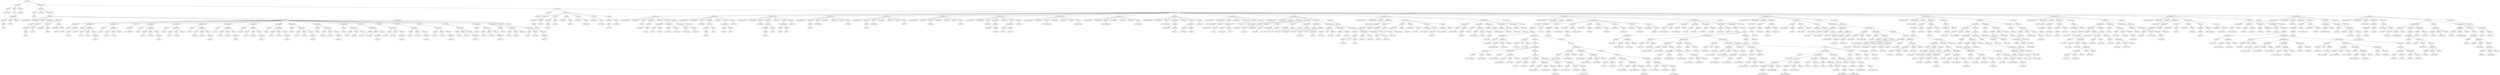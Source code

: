 digraph {
	ordering = out;
	ExpLogic41 -> "Value61: true";
	ExpLogic40 -> "Value60: true";
	StatAssignId91 -> ExpId392;
	StatAssignId91 -> ExpLogic40;
	ExpId392 -> "Id392: ntb";
	StatBraces17 -> StatList39;
	ExpList76 -> ExpMethod77;
	ExpId391 -> "Id391: GetRight";
	ExpId390 -> "Id390: node";
	ExpId389 -> "Id389: RecPrint";
	ExpMethod76 -> ExpThis12;
	ExpMethod76 -> ExpId389;
	ExpMethod76 -> ExpList76;
	StatConditional19 -> ExpMethod75;
	StatConditional19 -> StatBraces17;
	StatConditional19 -> StatAssignId91;
	ExpId387 -> "Id387: GetHas_Right";
	StatPrint8 -> ExpMethod74;
	ExpMethod74 -> ExpId384;
	ExpMethod74 -> ExpId385;
	ExpMethod74 -> ExpList74;
	ExpId384 -> "Id384: node";
	StatList37 -> StatConditional18;
	StatList37 -> StatPrint8;
	StatList37 -> StatConditional19;
	ExpLogic39 -> "Value59: true";
	ExpId383 -> "Id383: ntb";
	StatBraces16 -> StatList38;
	StatList38 -> StatAssignId88;
	ExpList72 -> ExpMethod73;
	ExpId382 -> "Id382: GetLeft";
	ExpMethod73 -> ExpId381;
	ExpMethod73 -> ExpId382;
	ExpMethod73 -> ExpList73;
	ExpId380 -> "Id380: RecPrint";
	ExpMethod72 -> ExpThis11;
	ExpMethod72 -> ExpId380;
	ExpMethod72 -> ExpList72;
	StatAssignId88 -> ExpId379;
	StatAssignId88 -> ExpMethod72;
	ExpId378 -> "Id378: GetHas_Left";
	ExpMethod71 -> ExpId377;
	ExpMethod71 -> ExpId378;
	ExpMethod71 -> ExpList71;
	ExpId377 -> "Id377: node";
	ExpId376 -> "Id376: ntb";
	ExpId375 -> "Id375: node";
	MethArg17 -> TypeModId20;
	MethArg17 -> ExpId375;
	ExpId373 -> "Id373: RecPrint";
	MethDecl20 -> AccessModPublic20;
	MethDecl20 -> TypeModBool32;
	MethDecl20 -> ExpId373;
	MethDecl20 -> MethArgList20;
	MethDecl20 -> VarDeclList22;
	MethDecl20 -> StatList37;
	MethDecl20 -> ExpLogic41;
	ExpLogic38 -> "Value58: true";
	ExpList70 -> ExpId372;
	ExpId371 -> "Id371: RecPrint";
	StatAssignId87 -> ExpId370;
	StatAssignId87 -> ExpMethod70;
	StatList36 -> StatAssignId86;
	StatList36 -> StatAssignId87;
	ExpId368 -> "Id368: ntb";
	VarDecl33 -> TypeModBool31;
	VarDecl33 -> ExpId368;
	VarDeclList21 -> VarDecl32;
	VarDeclList21 -> VarDecl33;
	TypeModId19 -> ExpId366;
	ExpId365 -> "Id365: Print";
	MethDecl19 -> AccessModPublic19;
	MethDecl19 -> TypeModBool30;
	MethDecl19 -> ExpId365;
	MethDecl19 -> MethArgList19;
	MethDecl19 -> VarDeclList21;
	MethDecl19 -> StatList36;
	MethDecl19 -> ExpLogic38;
	ExpId364 -> "Id364: ifound";
	ExpMethod29 -> ExpId175;
	ExpMethod29 -> ExpId176;
	ExpMethod29 -> ExpList29;
	ExpId175 -> "Id175: current_node";
	ExpList6 -> ExpNumber4;
	StatAssignId38 -> ExpId171;
	StatAssignId38 -> ExpMethod28;
	ExpId341 -> "Id341: ifound";
	ExpId169 -> "Id169: GetRight";
	StatConditional4 -> ExpMethod26;
	StatConditional4 -> StatAssignId36;
	StatConditional4 -> StatBraces4;
	ExpId166 -> "Id166: GetHas_Right";
	ExpMethod26 -> ExpId165;
	ExpMethod26 -> ExpId166;
	ExpMethod26 -> ExpList26;
	ExpId165 -> "Id165: current_node";
	ExpId10 -> "Id10: root";
	ExpId162 -> "Id162: current_node";
	ExpId245 -> "Id245: GetHas_Left";
	MethArg0 -> TypeModInt3;
	MethArg0 -> ExpId74;
	ExpId168 -> "Id168: current_node";
	ExpId25 -> "Id25: root";
	ExpId344 -> "Id344: current_node";
	ExpMethod24 -> ExpId159;
	ExpMethod24 -> ExpId160;
	ExpMethod24 -> ExpList24;
	StatAssignId34 -> ExpId158;
	StatAssignId34 -> ExpMethod24;
	ExpId61 -> "Id61: root";
	ExpId158 -> "Id158: ntb";
	StatAssignId72 -> ExpId320;
	StatAssignId72 -> ExpId321;
	ExpId314 -> "Id314: ntb";
	ExpMethod23 -> ExpId155;
	ExpMethod23 -> ExpId156;
	ExpMethod23 -> ExpList23;
	StatWhileLoop3 -> ExpMethod58;
	StatWhileLoop3 -> StatBraces13;
	StatList8 -> StatAssignId19;
	ExpMethod22 -> ExpId152;
	ExpMethod22 -> ExpId153;
	ExpMethod22 -> ExpList22;
	StatAssignId22 -> ExpId118;
	StatAssignId22 -> ExpLogic8;
	ExpId313 -> "Id313: GetHas_Left";
	ExpId152 -> "Id152: current_node";
	ExpId84 -> "Id84: SetLeft";
	ExpId385 -> "Id385: GetKey";
	ExpId151 -> "Id151: key_aux";
	ExpId242 -> "Id242: auxkey1";
	StatAssignId31 -> ExpId147;
	StatAssignId31 -> ExpMethod21;
	MethArgList10 -> MethArg4;
	ExpId146 -> "Id146: cont";
	ExpMethod75 -> ExpId386;
	ExpMethod75 -> ExpId387;
	ExpMethod75 -> ExpList75;
	ExpLogic12 -> "Value30: true";
	StatAssignId30 -> ExpId145;
	StatAssignId30 -> ExpLogic12;
	StatBraces2 -> StatList17;
	StatPrint5 -> ExpMethod15;
	StatAssignId29 -> ExpId144;
	StatAssignId29 -> ExpThis0;
	VarDecl8 -> TypeModId3;
	VarDecl8 -> ExpId72;
	ExpId81 -> "Id81: rn";
	ExpId112 -> "Id112: val";
	ExpId246 -> "Id246: ntb";
	StatAssignId28 -> ExpId140;
	StatAssignId28 -> ExpMethod20;
	ExpMethod43 -> ExpId257;
	ExpMethod43 -> ExpId258;
	ExpMethod43 -> ExpList43;
	ExpMethod28 -> ExpId172;
	ExpMethod28 -> ExpId173;
	ExpMethod28 -> ExpList28;
	ExpNewId2 -> ExpId139;
	ExpId78 -> "Id78: has_right";
	ExpId137 -> "Id137: current_node";
	StatAssignId33 -> ExpId157;
	StatAssignId33 -> ExpLogic13;
	VarDecl15 -> TypeModId9;
	VarDecl15 -> ExpId137;
	ExpId136 -> "Id136: Tree";
	ExpId135 -> "Id135: key_aux";
	MethArg5 -> TypeModBool12;
	MethArg5 -> ExpId110;
	TypeModId8 -> ExpId131;
	MethArgList13 -> MethArg8;
	ExpMethod35 -> ExpNegate1;
	ExpMethod35 -> ExpId220;
	ExpMethod35 -> ExpList35;
	MethArg8 -> TypeModInt9;
	MethArg8 -> ExpId130;
	ExpId290 -> "Id290: SetKey";
	ExpId154 -> "Id154: current_node";
	ExpId128 -> "Id128: ntb";
	VarDecl3 -> TypeModId1;
	VarDecl3 -> ExpId65;
	StatAssignId25 -> ExpId126;
	StatAssignId25 -> ExpLogic10;
	ExpId281 -> "Id281: Tree";
	ExpId130 -> "Id130: v_key";
	TypeModId20 -> ExpId374;
	StatConditional2 -> ExpBinary3;
	StatConditional2 -> StatBraces1;
	StatConditional2 -> StatBraces3;
	ExpId155 -> "Id155: current_node";
	ExpBinary2 -> ExpId124;
	ExpBinary2 -> Less1;
	ExpBinary2 -> ExpId125;
	ExpId320 -> "Id320: p_node";
	ExpMethod9 -> ExpId37;
	ExpMethod9 -> ExpId38;
	ExpMethod9 -> ExpList9;
	StatAssignId60 -> ExpId256;
	StatAssignId60 -> ExpMethod43;
	ExpId121 -> "Id121: num1";
	VarDeclList18 -> VarDecl26;
	ExpId116 -> "Id116: ntb";
	VarDecl9 -> TypeModBool14;
	VarDecl9 -> ExpId116;
	VarDecl11 -> TypeModId8;
	VarDecl11 -> ExpId132;
	ExpMethod44 -> ExpMethod45;
	ExpMethod44 -> ExpId262;
	ExpMethod44 -> ExpList45;
	ExpId304 -> "Id304: p_node";
	ExpId3 -> "Id3: Start";
	ExpId115 -> "Id115: num2";
	ExpList16 -> ExpNumber13;
	MethArg6 -> TypeModInt6;
	MethArg6 -> ExpId114;
	MethDecl12 -> AccessModPublic12;
	MethDecl12 -> TypeModBool13;
	MethDecl12 -> ExpId113;
	MethDecl12 -> MethArgList12;
	MethDecl12 -> VarDeclList14;
	MethDecl12 -> StatList13;
	MethDecl12 -> ExpId128;
	ExpMethod20 -> ExpId141;
	ExpMethod20 -> ExpId142;
	ExpMethod20 -> ExpList20;
	ExpLogic7 -> "Value24: true";
	ExpId126 -> "Id126: ntb";
	StatAssignId21 -> ExpId111;
	StatAssignId21 -> ExpId112;
	ExpLogic16 -> "Value34: true";
	MethArgList11 -> MethArg5;
	ExpNewId0 -> ExpId2;
	ExpLogic6 -> "Value23: true";
	StatConditional8 -> ExpMethod33;
	StatConditional8 -> StatBraces7;
	StatConditional8 -> StatAssignId51;
	ExpId303 -> "Id303: ntb";
	StatList11 -> StatAssignId20;
	StatAssignId10 -> ExpId39;
	StatAssignId10 -> ExpMethod10;
	StatAssignId20 -> ExpId107;
	StatAssignId20 -> ExpId108;
	ExpId256 -> "Id256: auxkey1";
	ExpId106 -> "Id106: val";
	StatAssignId61 -> ExpId259;
	StatAssignId61 -> ExpMethod44;
	ExpLogic15 -> "Value33: false";
	ExpId44 -> "Id44: Print";
	ExpId183 -> "Id183: parent_node";
	MethDecl9 -> AccessModPublic9;
	MethDecl9 -> TypeModBool8;
	MethDecl9 -> ExpId103;
	MethDecl9 -> MethArgList9;
	MethDecl9 -> VarDeclList11;
	MethDecl9 -> StatList10;
	MethDecl9 -> ExpId104;
	ExpId100 -> "Id100: v_key";
	StatAssignId19 -> ExpId99;
	StatAssignId19 -> ExpId100;
	ExpId230 -> "Id230: parent_node";
	ExpLogic19 -> "Value37: false";
	ExpId99 -> "Id99: key";
	MethArgList7 -> MethArg3;
	MethArg2 -> TypeModId5;
	MethArg2 -> ExpId86;
	ExpId174 -> "Id174: ntb";
	ExpId98 -> "Id98: v_key";
	MethArg3 -> TypeModInt5;
	MethArg3 -> ExpId98;
	VarDecl32 -> TypeModId19;
	VarDecl32 -> ExpId367;
	StatPrint7 -> ExpMethod19;
	ExpNumber17 -> "Value26: 1";
	ExpMethod40 -> ExpThis5;
	ExpMethod40 -> ExpId247;
	ExpMethod40 -> ExpList40;
	VarDeclList15 -> VarDecl11;
	VarDeclList15 -> VarDecl12;
	VarDeclList15 -> VarDecl13;
	VarDeclList15 -> VarDecl14;
	VarDeclList15 -> VarDecl15;
	ExpId92 -> "Id92: Tree";
	VarDecl23 -> TypeModBool24;
	VarDecl23 -> ExpId241;
	ExpId91 -> "Id91: right";
	StatAssignId17 -> ExpId82;
	StatAssignId17 -> ExpId83;
	ExpId160 -> "Id160: SetHas_Left";
	ExpId11 -> "Id11: Tree";
	ExpId335 -> "Id335: ifound";
	ExpId90 -> "Id90: GetRight";
	StatConditional0 -> ExpBinary1;
	StatConditional0 -> StatAssignId24;
	StatConditional0 -> StatConditional1;
	ExpId27 -> "Id27: ntb";
	ExpNegate2 -> ExpId221;
	TypeModId6 -> ExpId89;
	StatAssignId62 -> ExpId266;
	StatAssignId62 -> ExpMethod47;
	ExpId89 -> "Id89: Tree";
	ExpId182 -> "Id182: Tree";
	ExpId122 -> "Id122: num2";
	ExpId315 -> "Id315: c_node";
	ExpLogic13 -> "Value31: false";
	StatWhileLoop0 -> ExpId146;
	StatWhileLoop0 -> StatBraces0;
	ExpId26 -> "Id26: Insert";
	StatAssignId80 -> ExpId350;
	StatAssignId80 -> ExpMethod67;
	StatList35 -> StatAssignId84;
	StatList35 -> StatAssignId85;
	ExpLogic8 -> "Value25: false";
	ExpId185 -> "Id185: found";
	ExpId87 -> "Id87: left";
	ExpId15 -> "Id15: ntb";
	ExpId278 -> "Id278: p_node";
	ExpId86 -> "Id86: ln";
	ExpId85 -> "Id85: Tree";
	ExpId241 -> "Id241: ntb";
	ExpId300 -> "Id300: p_node";
	MethDecl3 -> AccessModPublic3;
	MethDecl3 -> TypeModBool5;
	MethDecl3 -> ExpId84;
	MethDecl3 -> MethArgList3;
	MethDecl3 -> VarDeclList5;
	MethDecl3 -> StatList4;
	MethDecl3 -> ExpLogic4;
	ExpId201 -> "Id201: GetHas_Left";
	ExpLogic3 -> "Value20: true";
	ExpBinary5 -> ExpId208;
	ExpBinary5 -> Less4;
	ExpBinary5 -> ExpId209;
	StatList3 -> StatAssignId17;
	ExpId366 -> "Id366: Tree";
	ExpId88 -> "Id88: ln";
	ExpId134 -> "Id134: cont";
	ExpLogic22 -> "Value40: false";
	MethDecl11 -> AccessModPublic11;
	MethDecl11 -> TypeModBool11;
	MethDecl11 -> ExpId109;
	MethDecl11 -> MethArgList11;
	MethDecl11 -> VarDeclList13;
	MethDecl11 -> StatList12;
	MethDecl11 -> ExpLogic7;
	ExpBinary0 -> ExpId120;
	ExpBinary0 -> Plus0;
	ExpBinary0 -> ExpNumber17;
	ExpId83 -> "Id83: rn";
	ExpId29 -> "Id29: Insert";
	StatAssignId37 -> ExpId170;
	StatAssignId37 -> ExpLogic15;
	ExpId145 -> "Id145: cont";
	ExpMethod17 -> ExpId56;
	ExpMethod17 -> ExpId57;
	ExpMethod17 -> ExpList17;
	StatAssignId36 -> ExpId167;
	StatAssignId36 -> ExpMethod27;
	MethArgList3 -> MethArg2;
	ExpId319 -> "Id319: GetKey";
	StatBraces15 -> StatList35;
	ExpId40 -> "Id40: root";
	StatAssignId9 -> ExpId36;
	StatAssignId9 -> ExpMethod9;
	ExpId5 -> "Id5: Start";
	StatAssignId49 -> ExpId212;
	StatAssignId49 -> ExpId213;
	ExpId150 -> "Id150: v_key";
	ExpNumber12 -> "Value12: 50";
	ExpId267 -> "Id267: p_node";
	ExpId114 -> "Id114: num1";
	MethDecl4 -> AccessModPublic4;
	MethDecl4 -> TypeModId6;
	MethDecl4 -> ExpId90;
	MethDecl4 -> MethArgList4;
	MethDecl4 -> VarDeclList6;
	MethDecl4 -> StatList5;
	MethDecl4 -> ExpId91;
	ExpList8 -> ExpNumber6;
	ExpId34 -> "Id34: root";
	StatAssignId89 -> ExpId383;
	StatAssignId89 -> ExpLogic39;
	MethDecl7 -> AccessModPublic7;
	MethDecl7 -> TypeModBool6;
	MethDecl7 -> ExpId97;
	MethDecl7 -> MethArgList7;
	MethDecl7 -> VarDeclList9;
	MethDecl7 -> StatList8;
	MethDecl7 -> ExpLogic5;
	ExpId204 -> "Id204: current_node";
	ExpId283 -> "Id283: Tree";
	ExpMethod3 -> ExpId19;
	ExpMethod3 -> ExpId20;
	ExpMethod3 -> ExpList3;
	ExpId374 -> "Id374: Tree";
	ExpId351 -> "Id351: current_node";
	ExpId262 -> "Id262: GetKey";
	ExpId37 -> "Id37: root";
	ExpId69 -> "Id69: has_left";
	ExpBinary3 -> ExpId150;
	ExpBinary3 -> Less2;
	ExpBinary3 -> ExpId151;
	TypeModId0 -> ExpId6;
	StatPrint6 -> ExpMethod16;
	VarDecl7 -> TypeModBool2;
	VarDecl7 -> ExpId70;
	StatAssignId43 -> ExpId192;
	StatAssignId43 -> ExpLogic19;
	ExpId124 -> "Id124: num1";
	MethDecl18 -> AccessModPublic18;
	MethDecl18 -> TypeModInt15;
	MethDecl18 -> ExpId332;
	MethDecl18 -> MethArgList18;
	MethDecl18 -> VarDeclList20;
	MethDecl18 -> StatList33;
	MethDecl18 -> ExpId364;
	ExpId41 -> "Id41: Insert";
	ExpId31 -> "Id31: root";
	ExpList28 -> ExpLogic16;
	ExpMethod18 -> ExpId59;
	ExpMethod18 -> ExpId60;
	ExpMethod18 -> ExpList18;
	ExpId372 -> "Id372: current_node";
	ExpLogic2 -> "Value19: true";
	ExpId30 -> "Id30: ntb";
	ExpId363 -> "Id363: cont";
	ExpId54 -> "Id54: Search";
	ExpId108 -> "Id108: val";
	ExpId266 -> "Id266: ntb";
	ExpId39 -> "Id39: ntb";
	VarDeclList22 -> VarDecl34;
	ExpId123 -> "Id123: ntb";
	StatAssignId14 -> ExpId75;
	StatAssignId14 -> ExpId76;
	StatAssignId0 -> ExpId10;
	StatAssignId0 -> ExpNewId1;
	StatAssignId40 -> ExpId189;
	StatAssignId40 -> ExpThis1;
	StatAssignId13 -> ExpId58;
	StatAssignId13 -> ExpMethod18;
	ExpNumber5 -> "Value5: 12";
	ExpId171 -> "Id171: ntb";
	StatAssignId57 -> ExpId234;
	StatAssignId57 -> ExpLogic26;
	ExpList5 -> ExpNumber3;
	ExpMethod48 -> ExpId271;
	ExpMethod48 -> ExpId272;
	ExpMethod48 -> ExpList48;
	ExpId104 -> "Id104: has_left";
	ExpLogic10 -> "Value28: false";
	ExpId117 -> "Id117: nti";
	ExpId196 -> "Id196: current_node";
	TypeModId4 -> ExpId80;
	ExpMethod49 -> ExpId274;
	ExpMethod49 -> ExpId275;
	ExpMethod49 -> ExpList49;
	VarDecl28 -> TypeModBool29;
	VarDecl28 -> ExpId334;
	ExpList10 -> ExpNumber8;
	ExpId23 -> "Id23: Print";
	ExpId24 -> "Id24: ntb";
	ExpId206 -> "Id206: GetLeft";
	ExpId173 -> "Id173: SetHas_Right";
	ExpId95 -> "Id95: GetKey";
	ExpId46 -> "Id46: Search";
	ExpId238 -> "Id238: p_node";
	ExpList3 -> ExpNumber2;
	StatAssignId7 -> ExpId30;
	StatAssignId7 -> ExpMethod7;
	TypeModId17 -> ExpId309;
	StatAssignId4 -> ExpId21;
	StatAssignId4 -> ExpMethod4;
	StatConditional9 -> ExpId218;
	StatConditional9 -> StatConditional10;
	StatConditional9 -> StatAssignId54;
	VarDecl12 -> TypeModBool16;
	VarDecl12 -> ExpId133;
	ExpId72 -> "Id72: my_null";
	ExpId45 -> "Id45: root";
	StatConditional1 -> ExpNegate0;
	StatConditional1 -> StatAssignId25;
	StatConditional1 -> StatAssignId26;
	ExpId62 -> "Id62: Search";
	ExpId317 -> "Id317: c_node";
	ExpMethod4 -> ExpId22;
	ExpMethod4 -> ExpId23;
	ExpMethod4 -> ExpList4;
	ExpId43 -> "Id43: root";
	ExpId63 -> "Id63: Tree";
	ExpLogic9 -> "Value27: false";
	ExpMethod25 -> ExpId162;
	ExpMethod25 -> ExpId163;
	ExpMethod25 -> ExpList25;
	ExpMethod1 -> ExpId13;
	ExpMethod1 -> ExpId14;
	ExpMethod1 -> ExpList1;
	ClassDecl0 -> ExpId4;
	ClassDecl0 -> VarDeclList0;
	ClassDecl0 -> MethDeclList0;
	ExpId190 -> "Id190: parent_node";
	ExpMethod0 -> ExpNewId0;
	ExpMethod0 -> ExpId3;
	ExpMethod0 -> ExpList0;
	ExpId386 -> "Id386: node";
	ExpId353 -> "Id353: cont";
	ExpLogic5 -> "Value22: true";
	ExpId118 -> "Id118: ntb";
	ExpId13 -> "Id13: root";
	VarDecl13 -> TypeModBool17;
	VarDecl13 -> ExpId134;
	ExpId144 -> "Id144: current_node";
	TypeModId7 -> ExpId92;
	StatAssignId35 -> ExpId161;
	StatAssignId35 -> ExpMethod25;
	ExpId202 -> "Id202: parent_node";
	TypeModId12 -> ExpId237;
	ExpMethod67 -> ExpId351;
	ExpMethod67 -> ExpId352;
	ExpMethod67 -> ExpList67;
	ExpId138 -> "Id138: new_node";
	ExpNumber4 -> "Value4: 4";
	ExpMethod12 -> ExpId45;
	ExpMethod12 -> ExpId46;
	ExpMethod12 -> ExpList12;
	StatList4 -> StatAssignId18;
	ExpId312 -> "Id312: c_node";
	StatList14 -> StatAssignId27;
	StatList14 -> StatAssignId28;
	StatList14 -> StatAssignId29;
	StatList14 -> StatAssignId30;
	StatList14 -> StatWhileLoop0;
	ExpId0 -> "Id0: BinaryTree";
	ExpId359 -> "Id359: current_node";
	StatAssignId32 -> ExpId154;
	StatAssignId32 -> ExpMethod23;
	StatAssignId11 -> ExpId42;
	StatAssignId11 -> ExpMethod11;
	ExpNumber6 -> "Value6: 20";
	ExpId1 -> "Id1: a";
	MainClass0 -> ExpId0;
	MainClass0 -> ExpId1;
	MainClass0 -> StatList0;
	ExpId192 -> "Id192: found";
	ExpId227 -> "Id227: current_node";
	ExpId217 -> "Id217: cont";
	ExpId28 -> "Id28: root";
	ExpId306 -> "Id306: RemoveLeft";
	ExpId38 -> "Id38: Insert";
	ExpId80 -> "Id80: Tree";
	ExpId305 -> "Id305: SetHas_Right";
	ExpId228 -> "Id228: ntb";
	ExpBinary8 -> ExpId354;
	ExpBinary8 -> Less6;
	ExpBinary8 -> ExpId355;
	ExpId20 -> "Id20: Insert";
	StatConditional7 -> ExpBinary5;
	StatConditional7 -> StatConditional8;
	StatConditional7 -> StatBraces8;
	ExpNumber9 -> "Value9: 24";
	ExpId17 -> "Id17: Print";
	ExpId19 -> "Id19: root";
	VarDeclList1 -> VarDecl0;
	VarDeclList1 -> VarDecl1;
	VarDeclList1 -> VarDecl2;
	MethArgList20 -> MethArg17;
	ExpId233 -> "Id233: cont";
	ExpId125 -> "Id125: nti";
	StatConditional13 -> ExpMethod46;
	StatConditional13 -> StatBraces10;
	StatConditional13 -> StatBraces11;
	ExpLogic4 -> "Value21: true";
	ExpId65 -> "Id65: left";
	ExpId157 -> "Id157: cont";
	Program0 -> MainClass0;
	Program0 -> ClassDeclList0;
	MethArg12 -> TypeModId14;
	MethArg12 -> ExpId282;
	ExpId42 -> "Id42: ntb";
	ExpId207 -> "Id207: cont";
	MethDeclList0 -> MethDecl0;
	ExpMethod33 -> ExpId210;
	ExpMethod33 -> ExpId211;
	ExpMethod33 -> ExpList33;
	ExpList38 -> ExpId230;
	ExpList38 -> ExpId231;
	StatAssignId76 -> ExpId339;
	StatAssignId76 -> ExpThis8;
	ExpId167 -> "Id167: current_node";
	ExpId107 -> "Id107: has_left";
	ExpId4 -> "Id4: BT";
	ExpId237 -> "Id237: Tree";
	ExpId7 -> "Id7: root";
	StatAssignId26 -> ExpId127;
	StatAssignId26 -> ExpLogic11;
	ExpId120 -> "Id120: num2";
	ExpId264 -> "Id264: auxkey1";
	ExpId170 -> "Id170: cont";
	StatPrint1 -> ExpNumber1;
	StatList0 -> StatPrint0;
	MethDecl6 -> AccessModPublic6;
	MethDecl6 -> TypeModInt4;
	MethDecl6 -> ExpId95;
	MethDecl6 -> MethArgList6;
	MethDecl6 -> VarDeclList8;
	MethDecl6 -> StatList7;
	MethDecl6 -> ExpId96;
	ExpId163 -> "Id163: SetLeft";
	ExpId331 -> "Id331: SetHas_Left";
	ExpList13 -> ExpNumber10;
	StatAssignId68 -> ExpId296;
	StatAssignId68 -> ExpMethod55;
	StatList1 -> StatAssignId0;
	StatList1 -> StatAssignId1;
	StatList1 -> StatAssignId2;
	StatList1 -> StatPrint1;
	StatList1 -> StatAssignId3;
	StatList1 -> StatAssignId4;
	StatList1 -> StatAssignId5;
	StatList1 -> StatAssignId6;
	StatList1 -> StatAssignId7;
	StatList1 -> StatAssignId8;
	StatList1 -> StatAssignId9;
	StatList1 -> StatAssignId10;
	StatList1 -> StatAssignId11;
	StatList1 -> StatPrint2;
	StatList1 -> StatPrint3;
	StatList1 -> StatPrint4;
	StatList1 -> StatPrint5;
	StatList1 -> StatPrint6;
	StatList1 -> StatAssignId12;
	StatList1 -> StatAssignId13;
	StatList1 -> StatPrint7;
	StatList13 -> StatAssignId22;
	StatList13 -> StatAssignId23;
	StatList13 -> StatConditional0;
	ExpLogic37 -> "Value57: false";
	MethArg4 -> TypeModBool10;
	MethArg4 -> ExpId106;
	ExpId105 -> "Id105: SetHas_Left";
	ExpId362 -> "Id362: ifound";
	VarDecl5 -> TypeModInt2;
	VarDecl5 -> ExpId68;
	StatAssignId8 -> ExpId33;
	StatAssignId8 -> ExpMethod8;
	ExpList1 -> ExpNumber0;
	ExpMethod10 -> ExpId40;
	ExpMethod10 -> ExpId41;
	ExpMethod10 -> ExpList10;
	ExpNumber7 -> "Value7: 28";
	ExpMethod7 -> ExpId31;
	ExpMethod7 -> ExpId32;
	ExpMethod7 -> ExpList7;
	ExpId369 -> "Id369: current_node";
	ExpId159 -> "Id159: current_node";
	ExpId239 -> "Id239: Tree";
	MethArgList2 -> MethArg1;
	StatAssignId1 -> ExpId12;
	StatAssignId1 -> ExpMethod1;
	ExpList42 -> ExpId254;
	ExpList42 -> ExpId255;
	ExpId259 -> "Id259: auxkey2";
	ExpId9 -> "Id9: nti";
	ExpId111 -> "Id111: has_right";
	ExpId49 -> "Id49: root";
	ExpNumber3 -> "Value3: 24";
	ExpNumber0 -> "Value0: 16";
	ExpMethod19 -> ExpId61;
	ExpMethod19 -> ExpId62;
	ExpMethod19 -> ExpList19;
	ExpId211 -> "Id211: GetHas_Right";
	ExpList46 -> ExpId264;
	ExpList46 -> ExpId265;
	StatAssignId23 -> ExpId119;
	StatAssignId23 -> ExpBinary0;
	StatAssignId77 -> ExpId340;
	StatAssignId77 -> ExpLogic34;
	ExpId21 -> "Id21: ntb";
	MethArg7 -> TypeModInt7;
	MethArg7 -> ExpId115;
	ExpList19 -> ExpNumber15;
	VarDecl24 -> TypeModInt13;
	VarDecl24 -> ExpId242;
	StatList30 -> StatAssignId66;
	StatList30 -> StatAssignId67;
	StatList30 -> StatAssignId68;
	VarDecl2 -> TypeModInt1;
	VarDecl2 -> ExpId9;
	ExpId2 -> "Id2: BT";
	ExpNumber1 -> "Value1: 100000000";
	ExpMethod2 -> ExpId16;
	ExpMethod2 -> ExpId17;
	ExpMethod2 -> ExpList2;
	ExpNumber15 -> "Value15: 12";
	StatPrint4 -> ExpMethod14;
	StatBraces10 -> StatList27;
	ExpId82 -> "Id82: right";
	StatList12 -> StatAssignId21;
	StatConditional12 -> ExpMethod41;
	StatConditional12 -> StatAssignId59;
	StatConditional12 -> StatBraces9;
	ExpMethod13 -> ExpId47;
	ExpMethod13 -> ExpId48;
	ExpMethod13 -> ExpList13;
	ExpList12 -> ExpNumber9;
	StatAssignId5 -> ExpId24;
	StatAssignId5 -> ExpMethod5;
	ExpLogic1 -> "Value18: false";
	ExpId140 -> "Id140: ntb";
	TypeModId2 -> ExpId66;
	ExpId47 -> "Id47: root";
	ExpId48 -> "Id48: Search";
	ExpMethod14 -> ExpId49;
	ExpMethod14 -> ExpId50;
	ExpMethod14 -> ExpList14;
	MethDecl2 -> AccessModPublic2;
	MethDecl2 -> TypeModBool4;
	MethDecl2 -> ExpId79;
	MethDecl2 -> MethArgList2;
	MethDecl2 -> VarDeclList4;
	MethDecl2 -> StatList3;
	MethDecl2 -> ExpLogic3;
	ExpId96 -> "Id96: key";
	ExpBinary6 -> ExpMethod35;
	ExpBinary6 -> And0;
	ExpBinary6 -> ExpMethod36;
	MethDecl16 -> AccessModPublic16;
	MethDecl16 -> TypeModBool25;
	MethDecl16 -> ExpId280;
	MethDecl16 -> MethArgList16;
	MethDecl16 -> VarDeclList18;
	MethDecl16 -> StatList29;
	MethDecl16 -> ExpLogic31;
	VarDecl10 -> TypeModInt8;
	VarDecl10 -> ExpId117;
	ExpId53 -> "Id53: root";
	ExpNumber10 -> "Value10: 12";
	ExpNegate0 -> ExpBinary2;
	ExpId22 -> "Id22: root";
	MethDecl13 -> AccessModPublic13;
	MethDecl13 -> TypeModBool15;
	MethDecl13 -> ExpId129;
	MethDecl13 -> MethArgList13;
	MethDecl13 -> VarDeclList15;
	MethDecl13 -> StatList14;
	MethDecl13 -> ExpLogic17;
	StatPrint3 -> ExpMethod13;
	ExpId337 -> "Id337: current_node";
	ExpNumber11 -> "Value11: 16";
	StatAssignId18 -> ExpId87;
	StatAssignId18 -> ExpId88;
	ExpId280 -> "Id280: RemoveRight";
	StatList15 -> StatAssignId31;
	StatList15 -> StatConditional2;
	ExpId336 -> "Id336: Tree";
	ExpId52 -> "Id52: Search";
	StatWhileLoop1 -> ExpId194;
	StatWhileLoop1 -> StatBraces5;
	ExpMethod16 -> ExpId53;
	ExpMethod16 -> ExpId54;
	ExpMethod16 -> ExpList16;
	ExpId18 -> "Id18: ntb";
	StatList18 -> StatConditional4;
	ExpId8 -> "Id8: ntb";
	ExpId263 -> "Id263: Compare";
	ExpId55 -> "Id55: ntb";
	ExpMethod27 -> ExpId168;
	ExpMethod27 -> ExpId169;
	ExpMethod27 -> ExpList27;
	MethDecl10 -> AccessModPublic10;
	MethDecl10 -> TypeModBool9;
	MethDecl10 -> ExpId105;
	MethDecl10 -> MethArgList10;
	MethDecl10 -> VarDeclList12;
	MethDecl10 -> StatList11;
	MethDecl10 -> ExpLogic6;
	ExpId32 -> "Id32: Insert";
	ExpId195 -> "Id195: key_aux";
	ExpId338 -> "Id338: key_aux";
	StatAssignId12 -> ExpId55;
	StatAssignId12 -> ExpMethod17;
	ExpList37 -> ExpId226;
	ExpList37 -> ExpId227;
	ExpNumber8 -> "Value8: 14";
	ExpId147 -> "Id147: key_aux";
	VarDecl26 -> TypeModBool26;
	VarDecl26 -> ExpId285;
	ExpId318 -> "Id318: GetLeft";
	ExpId56 -> "Id56: root";
	ExpNumber2 -> "Value2: 8";
	MethDeclList1 -> MethDecl1;
	MethDeclList1 -> MethDecl2;
	MethDeclList1 -> MethDecl3;
	MethDeclList1 -> MethDecl4;
	MethDeclList1 -> MethDecl5;
	MethDeclList1 -> MethDecl6;
	MethDeclList1 -> MethDecl7;
	MethDeclList1 -> MethDecl8;
	MethDeclList1 -> MethDecl9;
	MethDeclList1 -> MethDecl10;
	MethDeclList1 -> MethDecl11;
	MethDeclList1 -> MethDecl12;
	MethDeclList1 -> MethDecl13;
	MethDeclList1 -> MethDecl14;
	MethDeclList1 -> MethDecl15;
	MethDeclList1 -> MethDecl16;
	MethDeclList1 -> MethDecl17;
	MethDeclList1 -> MethDecl18;
	MethDeclList1 -> MethDecl19;
	MethDeclList1 -> MethDecl20;
	ExpId161 -> "Id161: ntb";
	ExpLogic20 -> "Value38: true";
	ExpMethod55 -> ExpId297;
	ExpMethod55 -> ExpId298;
	ExpMethod55 -> ExpList55;
	ExpList25 -> ExpId164;
	ExpId326 -> "Id326: p_node";
	MethArgList12 -> MethArg6;
	MethArgList12 -> MethArg7;
	StatList2 -> StatAssignId14;
	StatList2 -> StatAssignId15;
	StatList2 -> StatAssignId16;
	ExpId57 -> "Id57: Delete";
	ExpList15 -> ExpNumber12;
	ExpId279 -> "Id279: SetHas_Right";
	ExpId59 -> "Id59: root";
	ExpId153 -> "Id153: GetHas_Left";
	ExpId103 -> "Id103: GetHas_Left";
	MethDecl8 -> AccessModPublic8;
	MethDecl8 -> TypeModBool7;
	MethDecl8 -> ExpId101;
	MethDecl8 -> MethArgList8;
	MethDecl8 -> VarDeclList10;
	MethDecl8 -> StatList9;
	MethDecl8 -> ExpId102;
	ExpId101 -> "Id101: GetHas_Right";
	ExpId139 -> "Id139: Tree";
	ExpId35 -> "Id35: Insert";
	StatList19 -> StatAssignId37;
	StatList19 -> StatAssignId38;
	StatList19 -> StatAssignId39;
	TypeModId13 -> ExpId239;
	ExpId102 -> "Id102: has_right";
	StatAssignId84 -> ExpId362;
	StatAssignId84 -> ExpNumber19;
	ExpNumber16 -> "Value16: 0";
	ExpMethod60 -> ExpMethod61;
	ExpMethod60 -> ExpId319;
	ExpMethod60 -> ExpList61;
	ExpId110 -> "Id110: val";
	ClassDeclList0 -> ClassDecl0;
	ClassDeclList0 -> ClassDecl1;
	ExpMethod6 -> ExpId28;
	ExpMethod6 -> ExpId29;
	ExpMethod6 -> ExpList6;
	TypeModId1 -> ExpId64;
	ExpId109 -> "Id109: SetHas_Right";
	ExpId308 -> "Id308: p_node";
	ClassDecl1 -> ExpId63;
	ClassDecl1 -> VarDeclList2;
	ClassDecl1 -> MethDeclList1;
	MethArg16 -> TypeModInt16;
	MethArg16 -> ExpId333;
	ExpBinary7 -> ExpId346;
	ExpBinary7 -> Less5;
	ExpBinary7 -> ExpId347;
	ExpId73 -> "Id73: Init";
	ExpId132 -> "Id132: new_node";
	ExpId142 -> "Id142: Init";
	ExpId67 -> "Id67: right";
	ExpList7 -> ExpNumber5;
	ExpId6 -> "Id6: Tree";
	MethArg9 -> TypeModInt11;
	MethArg9 -> ExpId179;
	StatAssignId2 -> ExpId15;
	StatAssignId2 -> ExpMethod2;
	ExpId68 -> "Id68: key";
	ExpId149 -> "Id149: GetKey";
	ExpId74 -> "Id74: v_key";
	VarDecl6 -> TypeModBool1;
	VarDecl6 -> ExpId69;
	ExpList9 -> ExpNumber7;
	MethArgList15 -> MethArg10;
	MethArgList15 -> MethArg11;
	MethArg11 -> TypeModId13;
	MethArg11 -> ExpId240;
	ExpId244 -> "Id244: c_node";
	ExpId191 -> "Id191: cont";
	ExpMethod41 -> ExpId250;
	ExpMethod41 -> ExpId251;
	ExpMethod41 -> ExpList41;
	ExpId70 -> "Id70: has_right";
	ExpMethod50 -> ExpId278;
	ExpMethod50 -> ExpId279;
	ExpMethod50 -> ExpList50;
	ExpId71 -> "Id71: Tree";
	ExpId94 -> "Id94: left";
	ExpList20 -> ExpId143;
	MethDecl5 -> AccessModPublic5;
	MethDecl5 -> TypeModId7;
	MethDecl5 -> ExpId93;
	MethDecl5 -> MethArgList5;
	MethDecl5 -> VarDeclList7;
	MethDecl5 -> StatList6;
	MethDecl5 -> ExpId94;
	StatAssignId6 -> ExpId27;
	StatAssignId6 -> ExpMethod6;
	ExpId79 -> "Id79: SetRight";
	ExpList14 -> ExpNumber11;
	VarDeclList2 -> VarDecl3;
	VarDeclList2 -> VarDecl4;
	VarDeclList2 -> VarDecl5;
	VarDeclList2 -> VarDecl6;
	VarDeclList2 -> VarDecl7;
	VarDeclList2 -> VarDecl8;
	MethDecl1 -> AccessModPublic1;
	MethDecl1 -> TypeModBool3;
	MethDecl1 -> ExpId73;
	MethDecl1 -> MethArgList1;
	MethDecl1 -> VarDeclList3;
	MethDecl1 -> StatList2;
	MethDecl1 -> ExpLogic2;
	ExpId258 -> "Id258: GetKey";
	MethArgList1 -> MethArg0;
	ExpId156 -> "Id156: GetLeft";
	ExpId193 -> "Id193: is_root";
	ExpNegate1 -> ExpId219;
	ExpId12 -> "Id12: ntb";
	ExpId282 -> "Id282: p_node";
	ExpId75 -> "Id75: key";
	StatWhileLoop4 -> ExpId342;
	StatWhileLoop4 -> StatBraces14;
	ExpId76 -> "Id76: v_key";
	ExpLogic32 -> "Value50: false";
	ExpId60 -> "Id60: Print";
	ExpMethod31 -> ExpId200;
	ExpMethod31 -> ExpId201;
	ExpMethod31 -> ExpList31;
	ExpId188 -> "Id188: ntb";
	ExpMethod8 -> ExpId34;
	ExpMethod8 -> ExpId35;
	ExpMethod8 -> ExpList8;
	TypeModId3 -> ExpId71;
	StatAssignId15 -> ExpId77;
	StatAssignId15 -> ExpLogic0;
	TypeModId5 -> ExpId85;
	ExpLogic0 -> "Value17: false";
	MethArg1 -> TypeModId4;
	MethArg1 -> ExpId81;
	ExpList29 -> ExpId177;
	MethArgList14 -> MethArg9;
	ExpMethod51 -> ExpId286;
	ExpMethod51 -> ExpId287;
	ExpMethod51 -> ExpList51;
	StatBraces3 -> StatList18;
	ExpId251 -> "Id251: GetHas_Right";
	ExpId164 -> "Id164: new_node";
	MethDecl14 -> AccessModPublic14;
	MethDecl14 -> TypeModBool18;
	MethDecl14 -> ExpId178;
	MethDecl14 -> MethArgList14;
	MethDecl14 -> VarDeclList16;
	MethDecl14 -> StatList20;
	MethDecl14 -> ExpId235;
	ExpId178 -> "Id178: Delete";
	VarDecl30 -> TypeModId18;
	VarDecl30 -> ExpId337;
	ExpId179 -> "Id179: v_key";
	TypeModId10 -> ExpId180;
	ExpList56 -> ExpId302;
	VarDecl16 -> TypeModId10;
	VarDecl16 -> ExpId181;
	ExpId181 -> "Id181: current_node";
	ExpId113 -> "Id113: Compare";
	VarDeclList16 -> VarDecl16;
	VarDeclList16 -> VarDecl17;
	VarDeclList16 -> VarDecl18;
	VarDeclList16 -> VarDecl19;
	VarDeclList16 -> VarDecl20;
	VarDeclList16 -> VarDecl21;
	VarDeclList16 -> VarDecl22;
	ExpId58 -> "Id58: ntb";
	TypeModId11 -> ExpId182;
	VarDecl17 -> TypeModId11;
	VarDecl17 -> ExpId183;
	VarDecl18 -> TypeModBool19;
	VarDecl18 -> ExpId184;
	ExpId184 -> "Id184: cont";
	ExpId93 -> "Id93: GetLeft";
	ExpId224 -> "Id224: ntb";
	VarDecl20 -> TypeModBool21;
	VarDecl20 -> ExpId186;
	ExpId186 -> "Id186: is_root";
	StatAssignId69 -> ExpId299;
	StatAssignId69 -> ExpMethod56;
	ExpId187 -> "Id187: key_aux";
	VarDecl19 -> TypeModBool20;
	VarDecl19 -> ExpId185;
	VarDecl22 -> TypeModBool22;
	VarDecl22 -> ExpId188;
	ExpId381 -> "Id381: node";
	ExpId325 -> "Id325: ntb";
	ExpId189 -> "Id189: current_node";
	StatList20 -> StatAssignId40;
	StatList20 -> StatAssignId41;
	StatList20 -> StatAssignId42;
	StatList20 -> StatAssignId43;
	StatList20 -> StatAssignId44;
	StatList20 -> StatWhileLoop1;
	ExpId327 -> "Id327: SetLeft";
	StatAssignId42 -> ExpId191;
	StatAssignId42 -> ExpLogic18;
	ExpLogic18 -> "Value36: true";
	ExpMethod34 -> ExpId215;
	ExpMethod34 -> ExpId216;
	ExpMethod34 -> ExpList34;
	StatAssignId44 -> ExpId193;
	StatAssignId44 -> ExpLogic20;
	ExpLogic14 -> "Value32: true";
	ExpId235 -> "Id235: found";
	ExpId176 -> "Id176: SetRight";
	ExpId194 -> "Id194: cont";
	ExpMethod30 -> ExpId196;
	ExpMethod30 -> ExpId197;
	ExpMethod30 -> ExpList30;
	ExpMethod77 -> ExpId390;
	ExpMethod77 -> ExpId391;
	ExpMethod77 -> ExpList77;
	ExpMethod46 -> ExpThis7;
	ExpMethod46 -> ExpId263;
	ExpMethod46 -> ExpList46;
	ExpId197 -> "Id197: GetKey";
	ExpId253 -> "Id253: RemoveRight";
	StatList21 -> StatAssignId45;
	StatList21 -> StatConditional5;
	StatList21 -> StatAssignId57;
	ExpId198 -> "Id198: v_key";
	ExpId277 -> "Id277: ntb";
	ExpId220 -> "Id220: GetHas_Right";
	ExpBinary4 -> ExpId198;
	ExpBinary4 -> Less3;
	ExpBinary4 -> ExpId199;
	ExpId199 -> "Id199: key_aux";
	StatAssignId90 -> ExpId388;
	StatAssignId90 -> ExpMethod76;
	ExpId141 -> "Id141: new_node";
	StatConditional5 -> ExpBinary4;
	StatConditional5 -> StatConditional6;
	StatConditional5 -> StatConditional7;
	ExpId200 -> "Id200: current_node";
	StatConditional6 -> ExpMethod31;
	StatConditional6 -> StatBraces6;
	StatConditional6 -> StatAssignId48;
	StatAssignId46 -> ExpId202;
	StatAssignId46 -> ExpId203;
	ExpId203 -> "Id203: current_node";
	StatAssignId65 -> ExpId277;
	StatAssignId65 -> ExpMethod50;
	StatAssignId78 -> ExpId341;
	StatAssignId78 -> ExpNumber18;
	StatPrint0 -> ExpMethod0;
	ExpId16 -> "Id16: root";
	StatAssignId47 -> ExpId204;
	StatAssignId47 -> ExpMethod32;
	ExpId51 -> "Id51: root";
	ExpMethod32 -> ExpId205;
	ExpMethod32 -> ExpId206;
	ExpMethod32 -> ExpList32;
	ExpId257 -> "Id257: c_node";
	ExpMethod57 -> ExpId304;
	ExpMethod57 -> ExpId305;
	ExpMethod57 -> ExpList57;
	ExpId309 -> "Id309: Tree";
	ExpId324 -> "Id324: GetLeft";
	StatAssignId48 -> ExpId207;
	StatAssignId48 -> ExpLogic21;
	ExpLogic21 -> "Value39: false";
	StatList39 -> StatAssignId90;
	StatAssignId63 -> ExpId270;
	StatAssignId63 -> ExpMethod48;
	ExpId208 -> "Id208: key_aux";
	ExpId209 -> "Id209: v_key";
	ExpId287 -> "Id287: GetHas_Right";
	ExpId210 -> "Id210: current_node";
	ExpMethod61 -> ExpId317;
	ExpMethod61 -> ExpId318;
	ExpMethod61 -> ExpList60;
	ExpId77 -> "Id77: has_left";
	ExpId212 -> "Id212: parent_node";
	StatAssignId70 -> ExpId303;
	StatAssignId70 -> ExpMethod57;
	ExpId213 -> "Id213: current_node";
	StatList29 -> StatWhileLoop2;
	StatList29 -> StatAssignId69;
	StatList29 -> StatAssignId70;
	ExpMethod68 -> ExpId356;
	ExpMethod68 -> ExpId357;
	ExpMethod68 -> ExpList68;
	ExpId388 -> "Id388: ntb";
	StatList23 -> StatAssignId49;
	StatList23 -> StatAssignId50;
	StatAssignId50 -> ExpId214;
	StatAssignId50 -> ExpMethod34;
	ExpId215 -> "Id215: current_node";
	StatAssignId41 -> ExpId190;
	StatAssignId41 -> ExpThis2;
	ExpId216 -> "Id216: GetRight";
	StatBraces7 -> StatList23;
	ExpId284 -> "Id284: c_node";
	StatAssignId51 -> ExpId217;
	StatAssignId51 -> ExpLogic22;
	ExpId342 -> "Id342: cont";
	ExpId218 -> "Id218: is_root";
	StatList32 -> StatAssignId71;
	StatList32 -> StatAssignId72;
	StatList32 -> StatAssignId73;
	TypeModId9 -> ExpId136;
	ExpId219 -> "Id219: current_node";
	ExpId221 -> "Id221: current_node";
	StatWhileLoop2 -> ExpMethod51;
	StatWhileLoop2 -> StatBraces12;
	ExpMethod36 -> ExpNegate2;
	ExpMethod36 -> ExpId222;
	ExpMethod36 -> ExpList36;
	ExpId370 -> "Id370: ntb";
	ExpId222 -> "Id222: GetHas_Left";
	StatConditional10 -> ExpBinary6;
	StatConditional10 -> StatAssignId52;
	StatConditional10 -> StatAssignId53;
	StatList27 -> StatAssignId62;
	StatList27 -> StatAssignId63;
	ExpId64 -> "Id64: Tree";
	StatAssignId52 -> ExpId223;
	StatAssignId52 -> ExpLogic23;
	VarDecl29 -> TypeModInt17;
	VarDecl29 -> ExpId335;
	ExpLogic23 -> "Value41: true";
	StatAssignId53 -> ExpId224;
	StatAssignId53 -> ExpMethod37;
	StatBraces4 -> StatList19;
	ExpMethod37 -> ExpThis3;
	ExpMethod37 -> ExpId225;
	ExpMethod37 -> ExpList37;
	ExpId205 -> "Id205: current_node";
	TypeModId15 -> ExpId283;
	ExpId225 -> "Id225: Remove";
	ExpMethod38 -> ExpThis4;
	ExpMethod38 -> ExpId229;
	ExpMethod38 -> ExpList38;
	ExpMethod56 -> ExpId300;
	ExpMethod56 -> ExpId301;
	ExpMethod56 -> ExpList56;
	ExpId229 -> "Id229: Remove";
	ExpId231 -> "Id231: current_node";
	StatAssignId73 -> ExpId322;
	StatAssignId73 -> ExpMethod62;
	StatList24 -> StatConditional9;
	StatList24 -> StatAssignId55;
	StatList24 -> StatAssignId56;
	StatList16 -> StatConditional3;
	ExpId232 -> "Id232: found";
	ExpId340 -> "Id340: cont";
	ExpLogic24 -> "Value42: true";
	StatAssignId56 -> ExpId233;
	StatAssignId56 -> ExpLogic25;
	VarDecl14 -> TypeModInt10;
	VarDecl14 -> ExpId135;
	ExpId234 -> "Id234: is_root";
	ExpLogic26 -> "Value44: false";
	ExpId297 -> "Id297: c_node";
	StatBraces5 -> StatList21;
	MethDecl15 -> AccessModPublic15;
	MethDecl15 -> TypeModBool23;
	MethDecl15 -> ExpId236;
	MethDecl15 -> MethArgList15;
	MethDecl15 -> VarDeclList17;
	MethDecl15 -> StatList25;
	MethDecl15 -> ExpLogic29;
	ExpId33 -> "Id33: ntb";
	ExpId286 -> "Id286: c_node";
	StatBraces12 -> StatList30;
	ExpId236 -> "Id236: Remove";
	ExpId133 -> "Id133: ntb";
	MethArg10 -> TypeModId12;
	MethArg10 -> ExpId238;
	VarDecl34 -> TypeModBool33;
	VarDecl34 -> ExpId376;
	ExpId240 -> "Id240: c_node";
	ExpMethod53 -> ExpMethod54;
	ExpMethod53 -> ExpId293;
	ExpMethod53 -> ExpList54;
	VarDeclList17 -> VarDecl23;
	VarDeclList17 -> VarDecl24;
	VarDeclList17 -> VarDecl25;
	VarDecl25 -> TypeModInt14;
	VarDecl25 -> ExpId243;
	ExpId243 -> "Id243: auxkey2";
	ExpId252 -> "Id252: ntb";
	ExpId379 -> "Id379: ntb";
	ExpMethod39 -> ExpId244;
	ExpMethod39 -> ExpId245;
	ExpMethod39 -> ExpList39;
	StatBraces1 -> StatList16;
	StatConditional11 -> ExpMethod39;
	StatConditional11 -> StatAssignId58;
	StatConditional11 -> StatConditional12;
	StatAssignId58 -> ExpId246;
	StatAssignId58 -> ExpMethod40;
	ExpId367 -> "Id367: current_node";
	ExpId260 -> "Id260: p_node";
	StatAssignId71 -> ExpId314;
	StatAssignId71 -> ExpMethod59;
	ExpId247 -> "Id247: RemoveLeft";
	ExpId248 -> "Id248: p_node";
	ExpId50 -> "Id50: Search";
	ExpId295 -> "Id295: c_node";
	ExpId214 -> "Id214: current_node";
	StatBraces0 -> StatList15;
	VarDecl31 -> TypeModInt18;
	VarDecl31 -> ExpId338;
	ExpMethod11 -> ExpId43;
	ExpMethod11 -> ExpId44;
	ExpMethod11 -> ExpList11;
	ExpList40 -> ExpId248;
	ExpList40 -> ExpId249;
	ExpId249 -> "Id249: c_node";
	ExpLogic25 -> "Value43: false";
	StatAssignId59 -> ExpId252;
	StatAssignId59 -> ExpMethod42;
	ExpMethod21 -> ExpId148;
	ExpMethod21 -> ExpId149;
	ExpMethod21 -> ExpList21;
	ExpMethod42 -> ExpThis6;
	ExpMethod42 -> ExpId253;
	ExpMethod42 -> ExpList42;
	ExpId254 -> "Id254: p_node";
	ExpMethod45 -> ExpId260;
	ExpMethod45 -> ExpId261;
	ExpMethod45 -> ExpList44;
	ExpId261 -> "Id261: GetLeft";
	StatConditional18 -> ExpMethod71;
	StatConditional18 -> StatBraces16;
	StatConditional18 -> StatAssignId89;
	ExpId265 -> "Id265: auxkey2";
	ExpMethod5 -> ExpId25;
	ExpMethod5 -> ExpId26;
	ExpMethod5 -> ExpList5;
	StatAssignId83 -> ExpId361;
	StatAssignId83 -> ExpLogic36;
	StatAssignId16 -> ExpId78;
	StatAssignId16 -> ExpLogic1;
	ExpMethod47 -> ExpId267;
	ExpMethod47 -> ExpId268;
	ExpMethod47 -> ExpList47;
	VarDecl0 -> TypeModId0;
	VarDecl0 -> ExpId7;
	ExpId268 -> "Id268: SetLeft";
	ExpId269 -> "Id269: my_null";
	ExpList47 -> ExpId269;
	ExpId270 -> "Id270: ntb";
	ExpList24 -> ExpLogic14;
	ExpId271 -> "Id271: p_node";
	ExpId36 -> "Id36: ntb";
	ExpId250 -> "Id250: c_node";
	ExpId272 -> "Id272: SetHas_Left";
	ExpId334 -> "Id334: cont";
	StatAssignId54 -> ExpId228;
	StatAssignId54 -> ExpMethod38;
	ExpList48 -> ExpLogic27;
	ExpId273 -> "Id273: ntb";
	StatAssignId64 -> ExpId273;
	StatAssignId64 -> ExpMethod49;
	ExpId274 -> "Id274: p_node";
	ExpId275 -> "Id275: SetRight";
	ExpList49 -> ExpId276;
	StatList28 -> StatAssignId64;
	StatList28 -> StatAssignId65;
	MethDecl0 -> AccessModPublic0;
	MethDecl0 -> TypeModInt0;
	MethDecl0 -> ExpId5;
	MethDecl0 -> MethArgList0;
	MethDecl0 -> VarDeclList1;
	MethDecl0 -> StatList1;
	MethDecl0 -> ExpNumber16;
	ExpId345 -> "Id345: GetKey";
	StatAssignId55 -> ExpId232;
	StatAssignId55 -> ExpLogic24;
	ExpLogic28 -> "Value46: false";
	ExpList50 -> ExpLogic28;
	ExpId131 -> "Id131: Tree";
	ExpId347 -> "Id347: key_aux";
	StatBraces11 -> StatList28;
	StatBraces9 -> StatList26;
	StatList25 -> StatConditional11;
	ExpLogic29 -> "Value47: true";
	VarDeclList14 -> VarDecl9;
	VarDeclList14 -> VarDecl10;
	ExpId333 -> "Id333: v_key";
	ExpId143 -> "Id143: v_key";
	TypeModId14 -> ExpId281;
	ExpId172 -> "Id172: current_node";
	MethArgList16 -> MethArg12;
	MethArgList16 -> MethArg13;
	ExpId226 -> "Id226: parent_node";
	MethArg13 -> TypeModId15;
	MethArg13 -> ExpId284;
	ExpId288 -> "Id288: ntb";
	StatAssignId66 -> ExpId288;
	StatAssignId66 -> ExpMethod52;
	ExpMethod70 -> ExpThis10;
	ExpMethod70 -> ExpId371;
	ExpMethod70 -> ExpList70;
	ExpId289 -> "Id289: c_node";
	ExpLogic30 -> "Value48: false";
	ExpMethod52 -> ExpId289;
	ExpMethod52 -> ExpId290;
	ExpMethod52 -> ExpList52;
	ExpId14 -> "Id14: Init";
	ExpId291 -> "Id291: c_node";
	ExpMethod54 -> ExpId291;
	ExpMethod54 -> ExpId292;
	ExpMethod54 -> ExpList53;
	ExpId292 -> "Id292: GetRight";
	ExpId293 -> "Id293: GetKey";
	StatBraces6 -> StatList22;
	StatAssignId82 -> ExpId358;
	StatAssignId82 -> ExpMethod69;
	StatList17 -> StatAssignId33;
	StatList17 -> StatAssignId34;
	StatList17 -> StatAssignId35;
	ExpId361 -> "Id361: cont";
	ExpList52 -> ExpMethod53;
	ExpId294 -> "Id294: p_node";
	StatAssignId67 -> ExpId294;
	StatAssignId67 -> ExpId295;
	ExpId296 -> "Id296: c_node";
	ExpId255 -> "Id255: c_node";
	ExpId298 -> "Id298: GetRight";
	VarDecl21 -> TypeModInt12;
	VarDecl21 -> ExpId187;
	ExpId299 -> "Id299: ntb";
	ExpId223 -> "Id223: ntb";
	ExpId301 -> "Id301: SetRight";
	StatAssignId74 -> ExpId325;
	StatAssignId74 -> ExpMethod63;
	ExpId302 -> "Id302: my_null";
	ExpId148 -> "Id148: current_node";
	ExpList57 -> ExpLogic30;
	ExpLogic31 -> "Value49: true";
	ExpNumber18 -> "Value53: 0";
	MethDecl17 -> AccessModPublic17;
	MethDecl17 -> TypeModBool27;
	MethDecl17 -> ExpId306;
	MethDecl17 -> MethArgList17;
	MethDecl17 -> VarDeclList19;
	MethDecl17 -> StatList31;
	MethDecl17 -> ExpLogic33;
	ExpId307 -> "Id307: Tree";
	ExpNumber14 -> "Value14: 12";
	TypeModId16 -> ExpId307;
	ExpId180 -> "Id180: Tree";
	StatList26 -> StatAssignId60;
	StatList26 -> StatAssignId61;
	StatList26 -> StatConditional13;
	MethArg14 -> TypeModId16;
	MethArg14 -> ExpId308;
	StatPrint2 -> ExpMethod12;
	MethArgList17 -> MethArg14;
	MethArgList17 -> MethArg15;
	ExpMethod66 -> ExpId348;
	ExpMethod66 -> ExpId349;
	ExpMethod66 -> ExpList66;
	MethArg15 -> TypeModId17;
	MethArg15 -> ExpId310;
	ExpId310 -> "Id310: c_node";
	VarDecl27 -> TypeModBool28;
	VarDecl27 -> ExpId311;
	ExpId119 -> "Id119: nti";
	ExpId356 -> "Id356: current_node";
	ExpId311 -> "Id311: ntb";
	VarDeclList19 -> VarDecl27;
	StatConditional16 -> ExpBinary8;
	StatConditional16 -> StatConditional17;
	StatConditional16 -> StatBraces15;
	ExpMethod58 -> ExpId312;
	ExpMethod58 -> ExpId313;
	ExpMethod58 -> ExpList58;
	ExpMethod59 -> ExpId315;
	ExpMethod59 -> ExpId316;
	ExpMethod59 -> ExpList59;
	ExpId316 -> "Id316: SetKey";
	VarDecl1 -> TypeModBool0;
	VarDecl1 -> ExpId8;
	ExpNumber13 -> "Value13: 12";
	ExpList59 -> ExpMethod60;
	ExpLogic11 -> "Value29: true";
	ExpId321 -> "Id321: c_node";
	ExpId322 -> "Id322: c_node";
	StatBraces8 -> StatList24;
	ExpId323 -> "Id323: c_node";
	ExpMethod62 -> ExpId323;
	ExpMethod62 -> ExpId324;
	ExpMethod62 -> ExpList62;
	ExpLogic27 -> "Value45: false";
	StatBraces13 -> StatList32;
	StatAssignId24 -> ExpId123;
	StatAssignId24 -> ExpLogic9;
	StatList31 -> StatWhileLoop3;
	StatList31 -> StatAssignId74;
	StatList31 -> StatAssignId75;
	ExpMethod63 -> ExpId326;
	ExpMethod63 -> ExpId327;
	ExpMethod63 -> ExpList63;
	StatConditional17 -> ExpMethod68;
	StatConditional17 -> StatAssignId82;
	StatConditional17 -> StatAssignId83;
	ExpId328 -> "Id328: my_null";
	ExpList63 -> ExpId328;
	ExpBinary1 -> ExpId121;
	ExpBinary1 -> Less0;
	ExpBinary1 -> ExpId122;
	ExpId329 -> "Id329: ntb";
	ExpMethod15 -> ExpId51;
	ExpMethod15 -> ExpId52;
	ExpMethod15 -> ExpList15;
	StatAssignId75 -> ExpId329;
	StatAssignId75 -> ExpMethod64;
	StatAssignId27 -> ExpId138;
	StatAssignId27 -> ExpNewId2;
	ExpId330 -> "Id330: p_node";
	ExpId360 -> "Id360: GetRight";
	ExpMethod64 -> ExpId330;
	ExpMethod64 -> ExpId331;
	ExpMethod64 -> ExpList64;
	ExpList64 -> ExpLogic32;
	ExpLogic33 -> "Value51: true";
	ExpId276 -> "Id276: my_null";
	ExpId349 -> "Id349: GetHas_Left";
	ExpId127 -> "Id127: ntb";
	ExpId285 -> "Id285: ntb";
	ExpId332 -> "Id332: Search";
	StatConditional3 -> ExpMethod22;
	StatConditional3 -> StatAssignId32;
	StatConditional3 -> StatBraces2;
	MethArgList18 -> MethArg16;
	VarDeclList20 -> VarDecl28;
	VarDeclList20 -> VarDecl29;
	VarDeclList20 -> VarDecl30;
	VarDeclList20 -> VarDecl31;
	StatAssignId3 -> ExpId18;
	StatAssignId3 -> ExpMethod3;
	ExpId339 -> "Id339: current_node";
	StatConditional15 -> ExpMethod66;
	StatConditional15 -> StatAssignId80;
	StatConditional15 -> StatAssignId81;
	StatList33 -> StatAssignId76;
	StatList33 -> StatAssignId77;
	StatList33 -> StatAssignId78;
	StatList33 -> StatWhileLoop4;
	StatList22 -> StatAssignId46;
	StatList22 -> StatAssignId47;
	ExpId343 -> "Id343: key_aux";
	ExpId129 -> "Id129: Insert";
	StatAssignId79 -> ExpId343;
	StatAssignId79 -> ExpMethod65;
	ExpId177 -> "Id177: new_node";
	ExpMethod65 -> ExpId344;
	ExpMethod65 -> ExpId345;
	ExpMethod65 -> ExpList65;
	StatList34 -> StatAssignId79;
	StatList34 -> StatConditional14;
	ExpLogic34 -> "Value52: true";
	ExpId346 -> "Id346: v_key";
	StatAssignId45 -> ExpId195;
	StatAssignId45 -> ExpMethod30;
	StatConditional14 -> ExpBinary7;
	StatConditional14 -> StatConditional15;
	StatConditional14 -> StatConditional16;
	StatAssignId86 -> ExpId369;
	StatAssignId86 -> ExpThis9;
	VarDecl4 -> TypeModId2;
	VarDecl4 -> ExpId67;
	ExpList17 -> ExpNumber14;
	ExpId348 -> "Id348: current_node";
	ExpId350 -> "Id350: current_node";
	ExpId352 -> "Id352: GetLeft";
	ExpNewId1 -> ExpId11;
	StatAssignId81 -> ExpId353;
	StatAssignId81 -> ExpLogic35;
	StatAssignId39 -> ExpId174;
	StatAssignId39 -> ExpMethod29;
	ExpLogic35 -> "Value54: false";
	ExpId354 -> "Id354: key_aux";
	ExpId355 -> "Id355: v_key";
	ExpId66 -> "Id66: Tree";
	TypeModId18 -> ExpId336;
	ExpLogic17 -> "Value35: true";
	ExpId357 -> "Id357: GetHas_Right";
	ExpId358 -> "Id358: current_node";
	ExpMethod69 -> ExpId359;
	ExpMethod69 -> ExpId360;
	ExpMethod69 -> ExpList69;
	ExpLogic36 -> "Value55: false";
	ExpId97 -> "Id97: SetKey";
	ExpNumber19 -> "Value56: 1";
	StatAssignId85 -> ExpId363;
	StatAssignId85 -> ExpLogic37;
	StatBraces14 -> StatList34;
}
